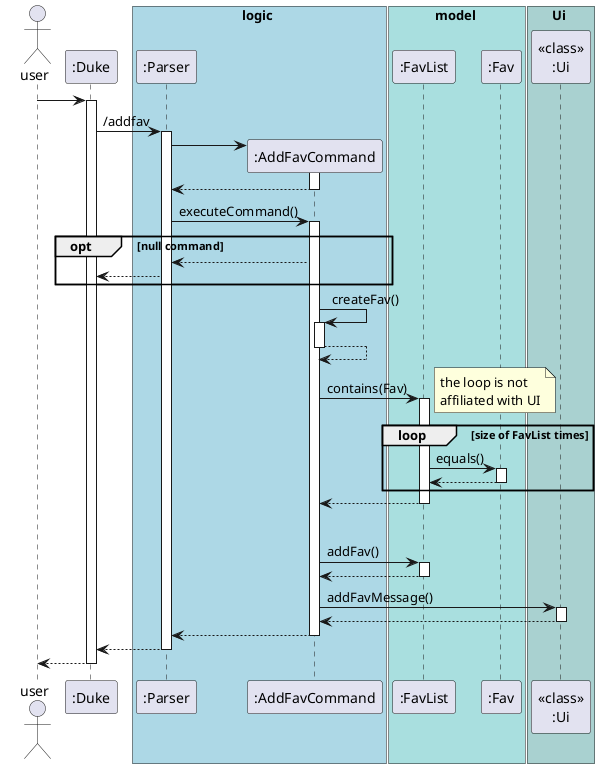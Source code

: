 @startuml
actor user
participant ":Duke"
box logic #LightBlue
participant ":Parser"
participant ":AddFavCommand"
end box
box model #A9DFDF
participant ":FavList"
participant ":Fav"
end box
box Ui #A9D1D0
participant "<<class>>\n:Ui"
end box

user ->":Duke"
activate ":Duke"
":Duke" -> ":Parser" : /addfav
activate ":Parser"
create ":AddFavCommand"
":Parser" -> ":AddFavCommand"
activate ":AddFavCommand"
":AddFavCommand" --> ":Parser"
deactivate ":AddFavCommand"
":Parser" -> ":AddFavCommand" : executeCommand()
activate ":AddFavCommand"
opt null command
    ":AddFavCommand" --> ":Parser"
    ":Parser" --> ":Duke"
end
":AddFavCommand" -> ":AddFavCommand" : createFav()
activate ":AddFavCommand"

'alt description empty
'    create ":Fav"
'    ":AddFavCommand" -> ":Fav" : new Fav(command, command)
'     activate ":Fav"
'    ":Fav" --> ":AddFavCommand"
'    deactivate ":Fav"
'else description not empty
'    create ":Fav"
'    ":AddFavCommand" -> ":Fav" : new Fav(command, desc)
'     activate ":Fav"
'    ":Fav" --> ":AddFavCommand"
'    deactivate ":Fav"
'end

":AddFavCommand" --> ":AddFavCommand"
deactivate ":AddFavCommand"
":AddFavCommand" -> ":FavList" : contains(Fav)
activate ":FavList"
note right
the loop is not
affiliated with UI
end note
loop size of FavList times
    ":FavList" -> ":Fav" : equals()
     activate ":Fav" 
    ":Fav" --> ":FavList"
    deactivate ":Fav"
end

":FavList" --> ":AddFavCommand"
deactivate ":FavList"
opt no duplicate Fav
    ":AddFavCommand" -> ":FavList" : addFav()
    activate ":FavList"
    ":FavList" --> ":AddFavCommand"
    deactivate ":FavList"
    ":AddFavCommand" -> "<<class>>\n:Ui" : addFavMessage()
    activate "<<class>>\n:Ui"
    "<<class>>\n:Ui" --> ":AddFavCommand"
    deactivate "<<class>>\n:Ui"
    ":AddFavCommand" --> ":Parser"
    deactivate ":AddFavCommand"
    ":Parser" --> ":Duke"
    deactivate ":Parser"
    ":Duke" --> user
    deactivate ":Duke"

@enduml